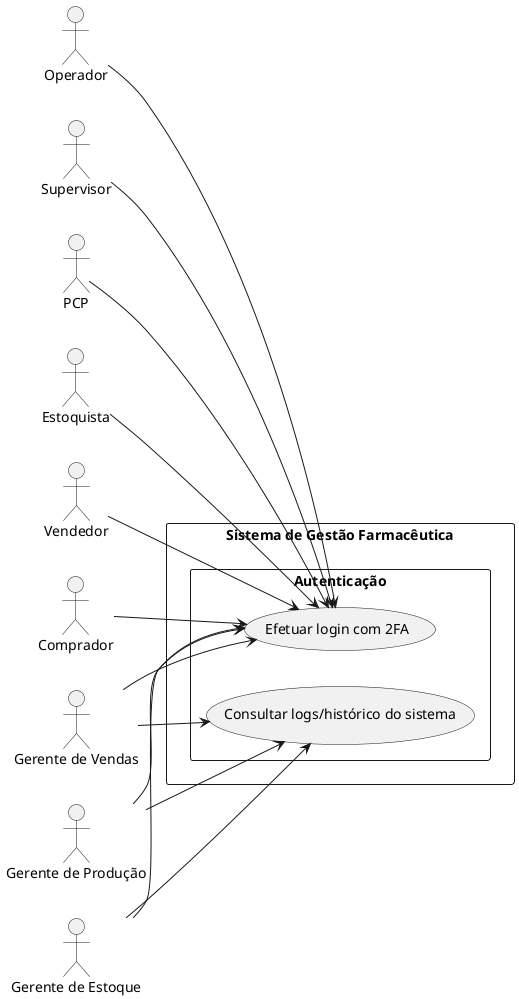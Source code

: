 @startuml
left to right direction

actor Operador
actor Supervisor
actor "Gerente de Produção" as GerenteProd
actor PCP
actor "Gerente de Estoque" as GerenteEst
actor Estoquista
actor Vendedor
actor "Gerente de Vendas" as GerenteVend
actor Comprador

rectangle "Sistema de Gestão Farmacêutica" {
  rectangle Autenticação {
    usecase "Efetuar login com 2FA" as UC28
    usecase "Consultar logs/histórico do sistema" as UC29
  }
}

Operador --> UC28
Supervisor --> UC28
GerenteProd --> UC28
GerenteProd --> UC29
PCP --> UC28
GerenteEst --> UC28
GerenteEst --> UC29
Estoquista --> UC28
Vendedor --> UC28
GerenteVend --> UC28
GerenteVend --> UC29
Comprador --> UC28

@enduml